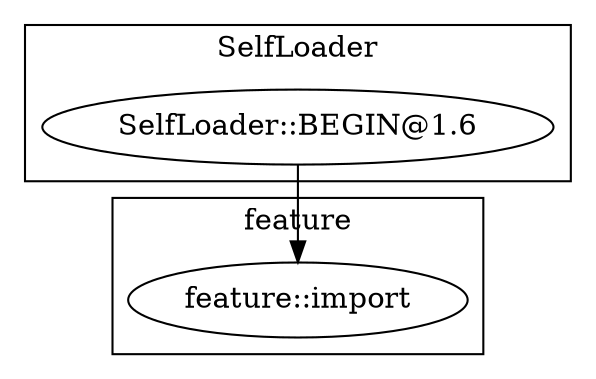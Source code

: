 digraph {
graph [overlap=false]
subgraph cluster_feature {
	label="feature";
	"feature::import";
}
subgraph cluster_SelfLoader {
	label="SelfLoader";
	"SelfLoader::BEGIN@1.6";
}
"SelfLoader::BEGIN@1.6" -> "feature::import";
}
